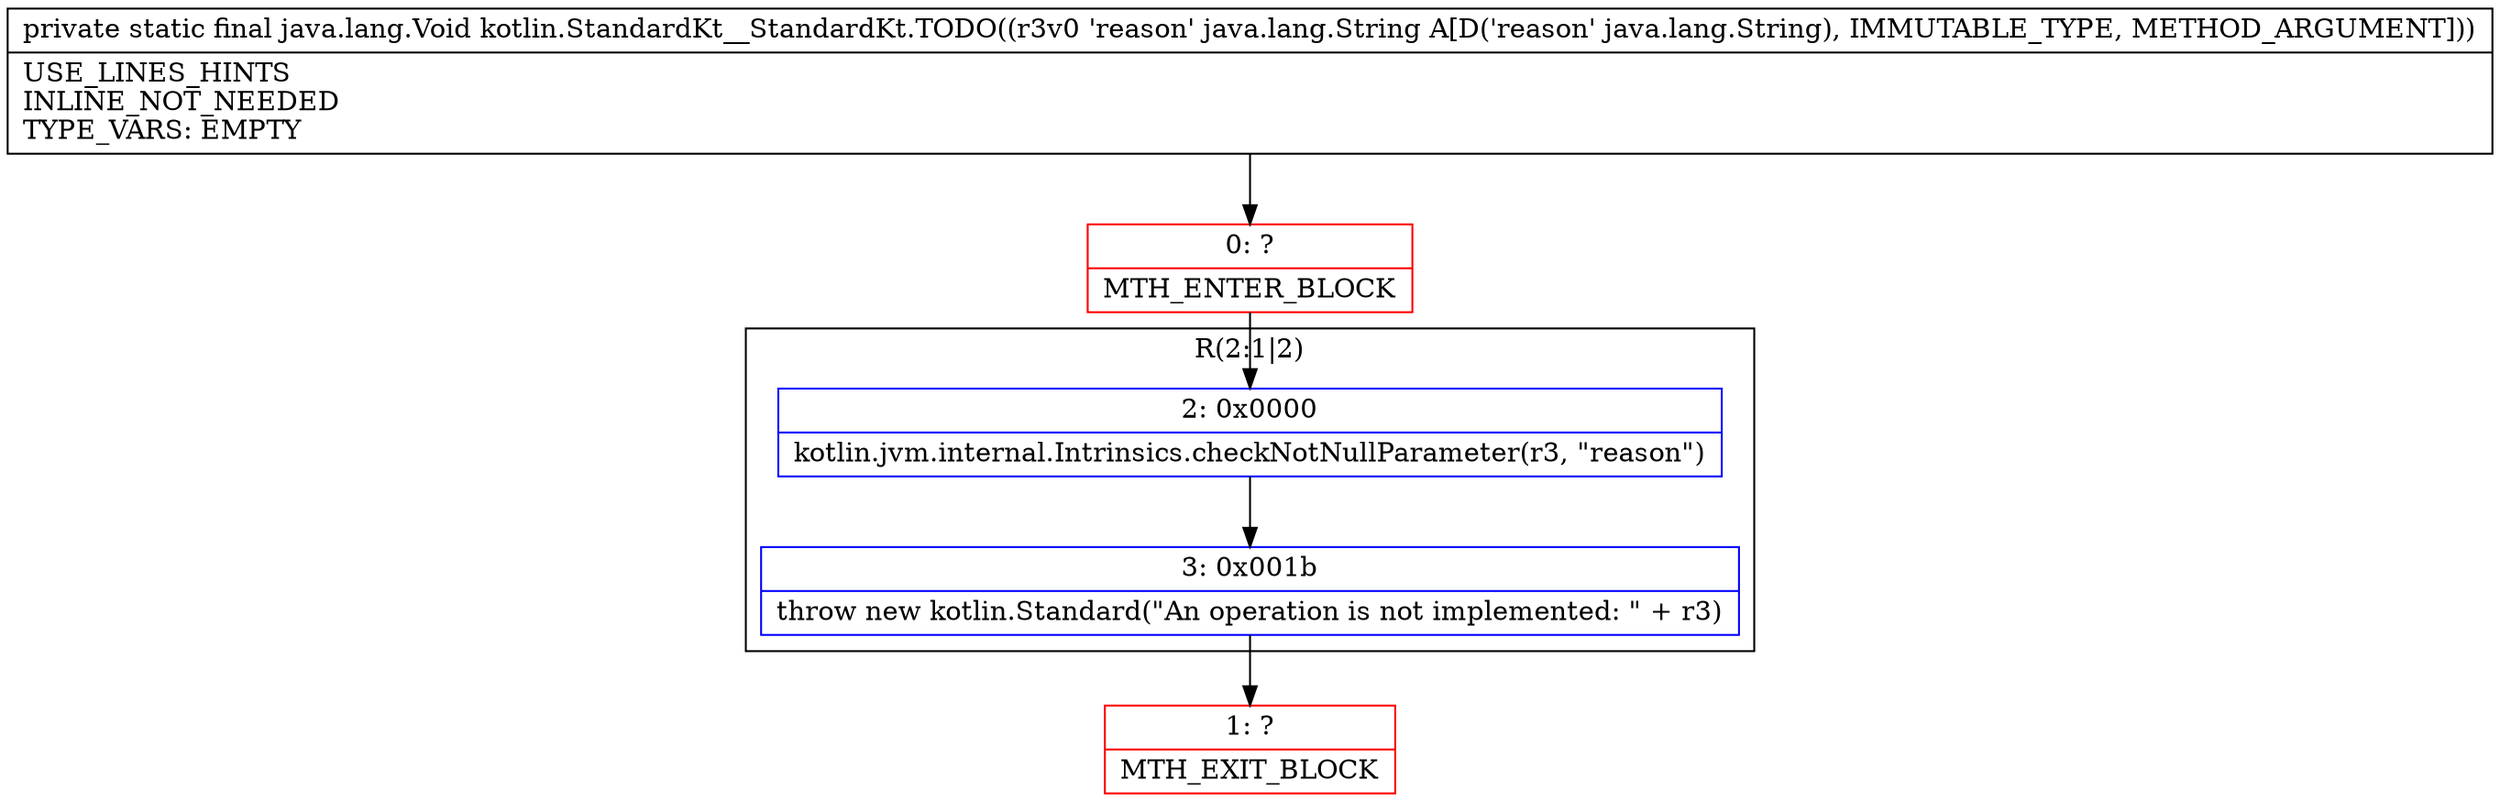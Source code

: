digraph "CFG forkotlin.StandardKt__StandardKt.TODO(Ljava\/lang\/String;)Ljava\/lang\/Void;" {
subgraph cluster_Region_1270466055 {
label = "R(2:1|2)";
node [shape=record,color=blue];
Node_2 [shape=record,label="{2\:\ 0x0000|kotlin.jvm.internal.Intrinsics.checkNotNullParameter(r3, \"reason\")\l}"];
Node_3 [shape=record,label="{3\:\ 0x001b|throw new kotlin.Standard(\"An operation is not implemented: \" + r3)\l}"];
}
Node_0 [shape=record,color=red,label="{0\:\ ?|MTH_ENTER_BLOCK\l}"];
Node_1 [shape=record,color=red,label="{1\:\ ?|MTH_EXIT_BLOCK\l}"];
MethodNode[shape=record,label="{private static final java.lang.Void kotlin.StandardKt__StandardKt.TODO((r3v0 'reason' java.lang.String A[D('reason' java.lang.String), IMMUTABLE_TYPE, METHOD_ARGUMENT]))  | USE_LINES_HINTS\lINLINE_NOT_NEEDED\lTYPE_VARS: EMPTY\l}"];
MethodNode -> Node_0;Node_2 -> Node_3;
Node_3 -> Node_1;
Node_0 -> Node_2;
}


